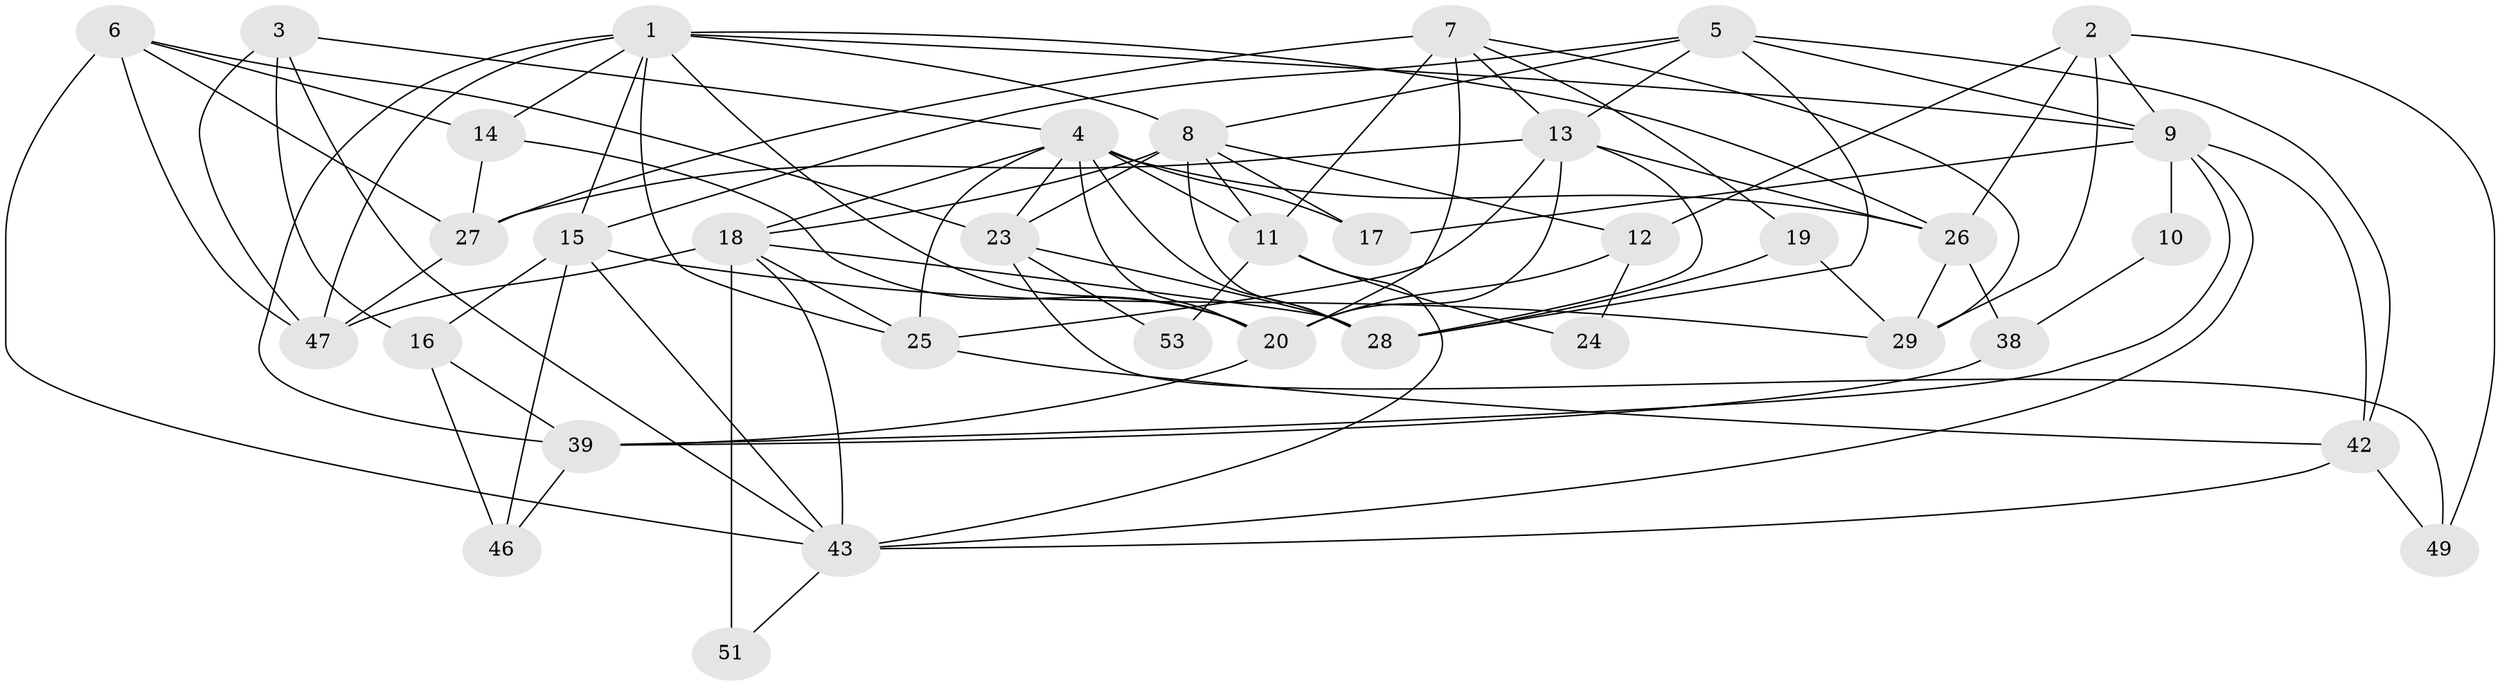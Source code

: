// original degree distribution, {6: 0.0967741935483871, 3: 0.27419354838709675, 2: 0.12903225806451613, 4: 0.24193548387096775, 5: 0.22580645161290322, 8: 0.016129032258064516, 7: 0.016129032258064516}
// Generated by graph-tools (version 1.1) at 2025/41/03/06/25 10:41:58]
// undirected, 36 vertices, 93 edges
graph export_dot {
graph [start="1"]
  node [color=gray90,style=filled];
  1 [super="+32"];
  2 [super="+54"];
  3 [super="+41"];
  4 [super="+59"];
  5 [super="+36"];
  6 [super="+21"];
  7 [super="+33"];
  8 [super="+45"];
  9 [super="+34"];
  10;
  11 [super="+40"];
  12 [super="+48"];
  13 [super="+62"];
  14;
  15 [super="+57"];
  16 [super="+56"];
  17 [super="+50"];
  18 [super="+22"];
  19;
  20 [super="+60"];
  23 [super="+35"];
  24;
  25 [super="+31"];
  26 [super="+52"];
  27 [super="+30"];
  28 [super="+37"];
  29 [super="+55"];
  38;
  39 [super="+44"];
  42 [super="+58"];
  43 [super="+61"];
  46;
  47;
  49;
  51;
  53;
  1 -- 47;
  1 -- 14;
  1 -- 20;
  1 -- 39;
  1 -- 8;
  1 -- 26;
  1 -- 25;
  1 -- 15;
  1 -- 9;
  2 -- 29;
  2 -- 9;
  2 -- 26;
  2 -- 49;
  2 -- 12;
  3 -- 16;
  3 -- 43;
  3 -- 4;
  3 -- 47;
  4 -- 20;
  4 -- 17;
  4 -- 23;
  4 -- 25;
  4 -- 11;
  4 -- 18;
  4 -- 26;
  4 -- 28;
  5 -- 15;
  5 -- 8;
  5 -- 9;
  5 -- 13;
  5 -- 42;
  5 -- 28;
  6 -- 14;
  6 -- 43;
  6 -- 27;
  6 -- 23;
  6 -- 47;
  7 -- 13;
  7 -- 19;
  7 -- 20 [weight=2];
  7 -- 27;
  7 -- 29;
  7 -- 11;
  8 -- 18;
  8 -- 23 [weight=2];
  8 -- 11;
  8 -- 28;
  8 -- 12;
  8 -- 17;
  9 -- 43 [weight=2];
  9 -- 39;
  9 -- 42;
  9 -- 17;
  9 -- 10;
  10 -- 38;
  11 -- 53;
  11 -- 24;
  11 -- 43;
  12 -- 20;
  12 -- 24;
  13 -- 26;
  13 -- 20;
  13 -- 25;
  13 -- 27;
  13 -- 28;
  14 -- 27;
  14 -- 20;
  15 -- 46;
  15 -- 16 [weight=2];
  15 -- 43;
  15 -- 29;
  16 -- 46;
  16 -- 39;
  18 -- 43;
  18 -- 51 [weight=2];
  18 -- 25;
  18 -- 47;
  18 -- 28;
  19 -- 29;
  19 -- 28;
  20 -- 39;
  23 -- 49;
  23 -- 53;
  23 -- 28;
  25 -- 42;
  26 -- 29;
  26 -- 38;
  27 -- 47;
  38 -- 39;
  39 -- 46;
  42 -- 49;
  42 -- 43;
  43 -- 51;
}
